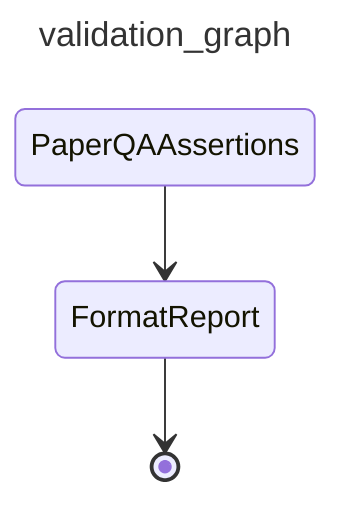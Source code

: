 ---
title: validation_graph
---
stateDiagram-v2
  PaperQAAssertions --> FormatReport
  FormatReport --> [*]